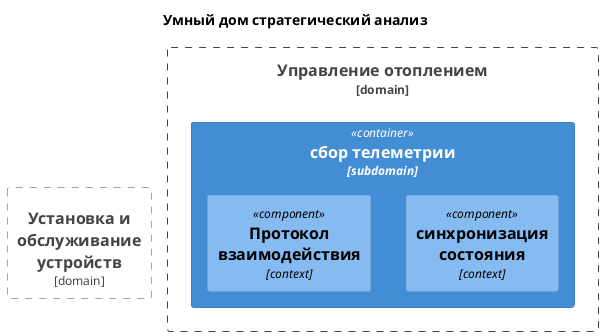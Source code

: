 @startuml
title Умный дом стратегический анализ
!include <C4/C4_Component>
Boundary(d1, "Управление отоплением", "domain") {
    Container(c1, "сбор телеметрии", "subdomain") {
        Component(cm1, "Хранение данных", "context")
        Component(cm2, "Протокол взаимодействия", "context")
    }
    Container(c1, "управление устройствами", "subdomain") {
        Component(cm1, "синхронизация состояния", "context")
        Component(cm2, "Протокол взаимодействия", "context")
    }
}
Boundary(d2, "Установка и обслуживание устройств", "domain") {

}
@enduml